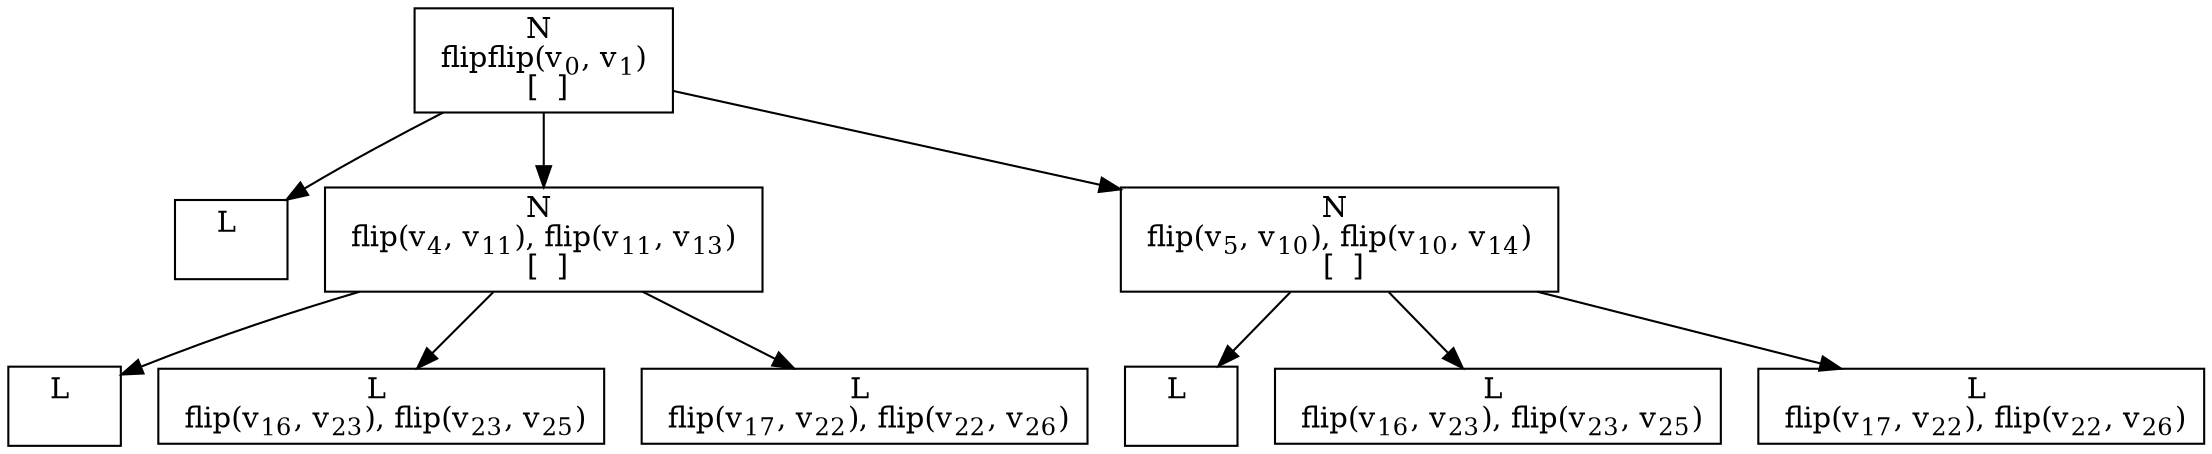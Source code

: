 digraph {
    graph [rankdir=TB
          ,bgcolor=transparent];
    node [shape=box
         ,fillcolor=white
         ,style=filled];
    0 [label=<N <BR/> flipflip(v<SUB>0</SUB>, v<SUB>1</SUB>) <BR/>  [  ] >];
    1 [label=<L <BR/> >];
    2 [label=<N <BR/> flip(v<SUB>4</SUB>, v<SUB>11</SUB>), flip(v<SUB>11</SUB>, v<SUB>13</SUB>) <BR/>  [  ] >];
    3 [label=<N <BR/> flip(v<SUB>5</SUB>, v<SUB>10</SUB>), flip(v<SUB>10</SUB>, v<SUB>14</SUB>) <BR/>  [  ] >];
    4 [label=<L <BR/> >];
    5 [label=<L <BR/> flip(v<SUB>16</SUB>, v<SUB>23</SUB>), flip(v<SUB>23</SUB>, v<SUB>25</SUB>)>];
    6 [label=<L <BR/> flip(v<SUB>17</SUB>, v<SUB>22</SUB>), flip(v<SUB>22</SUB>, v<SUB>26</SUB>)>];
    7 [label=<L <BR/> >];
    8 [label=<L <BR/> flip(v<SUB>16</SUB>, v<SUB>23</SUB>), flip(v<SUB>23</SUB>, v<SUB>25</SUB>)>];
    9 [label=<L <BR/> flip(v<SUB>17</SUB>, v<SUB>22</SUB>), flip(v<SUB>22</SUB>, v<SUB>26</SUB>)>];
    0 -> 1 [label=""];
    0 -> 2 [label=""];
    0 -> 3 [label=""];
    2 -> 4 [label=""];
    2 -> 5 [label=""];
    2 -> 6 [label=""];
    3 -> 7 [label=""];
    3 -> 8 [label=""];
    3 -> 9 [label=""];
}
